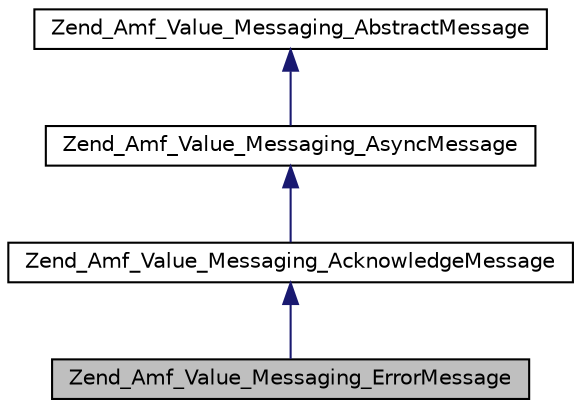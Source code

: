 digraph G
{
  edge [fontname="Helvetica",fontsize="10",labelfontname="Helvetica",labelfontsize="10"];
  node [fontname="Helvetica",fontsize="10",shape=record];
  Node1 [label="Zend_Amf_Value_Messaging_ErrorMessage",height=0.2,width=0.4,color="black", fillcolor="grey75", style="filled" fontcolor="black"];
  Node2 -> Node1 [dir="back",color="midnightblue",fontsize="10",style="solid",fontname="Helvetica"];
  Node2 [label="Zend_Amf_Value_Messaging_AcknowledgeMessage",height=0.2,width=0.4,color="black", fillcolor="white", style="filled",URL="$class_zend___amf___value___messaging___acknowledge_message.html"];
  Node3 -> Node2 [dir="back",color="midnightblue",fontsize="10",style="solid",fontname="Helvetica"];
  Node3 [label="Zend_Amf_Value_Messaging_AsyncMessage",height=0.2,width=0.4,color="black", fillcolor="white", style="filled",URL="$class_zend___amf___value___messaging___async_message.html"];
  Node4 -> Node3 [dir="back",color="midnightblue",fontsize="10",style="solid",fontname="Helvetica"];
  Node4 [label="Zend_Amf_Value_Messaging_AbstractMessage",height=0.2,width=0.4,color="black", fillcolor="white", style="filled",URL="$class_zend___amf___value___messaging___abstract_message.html"];
}
